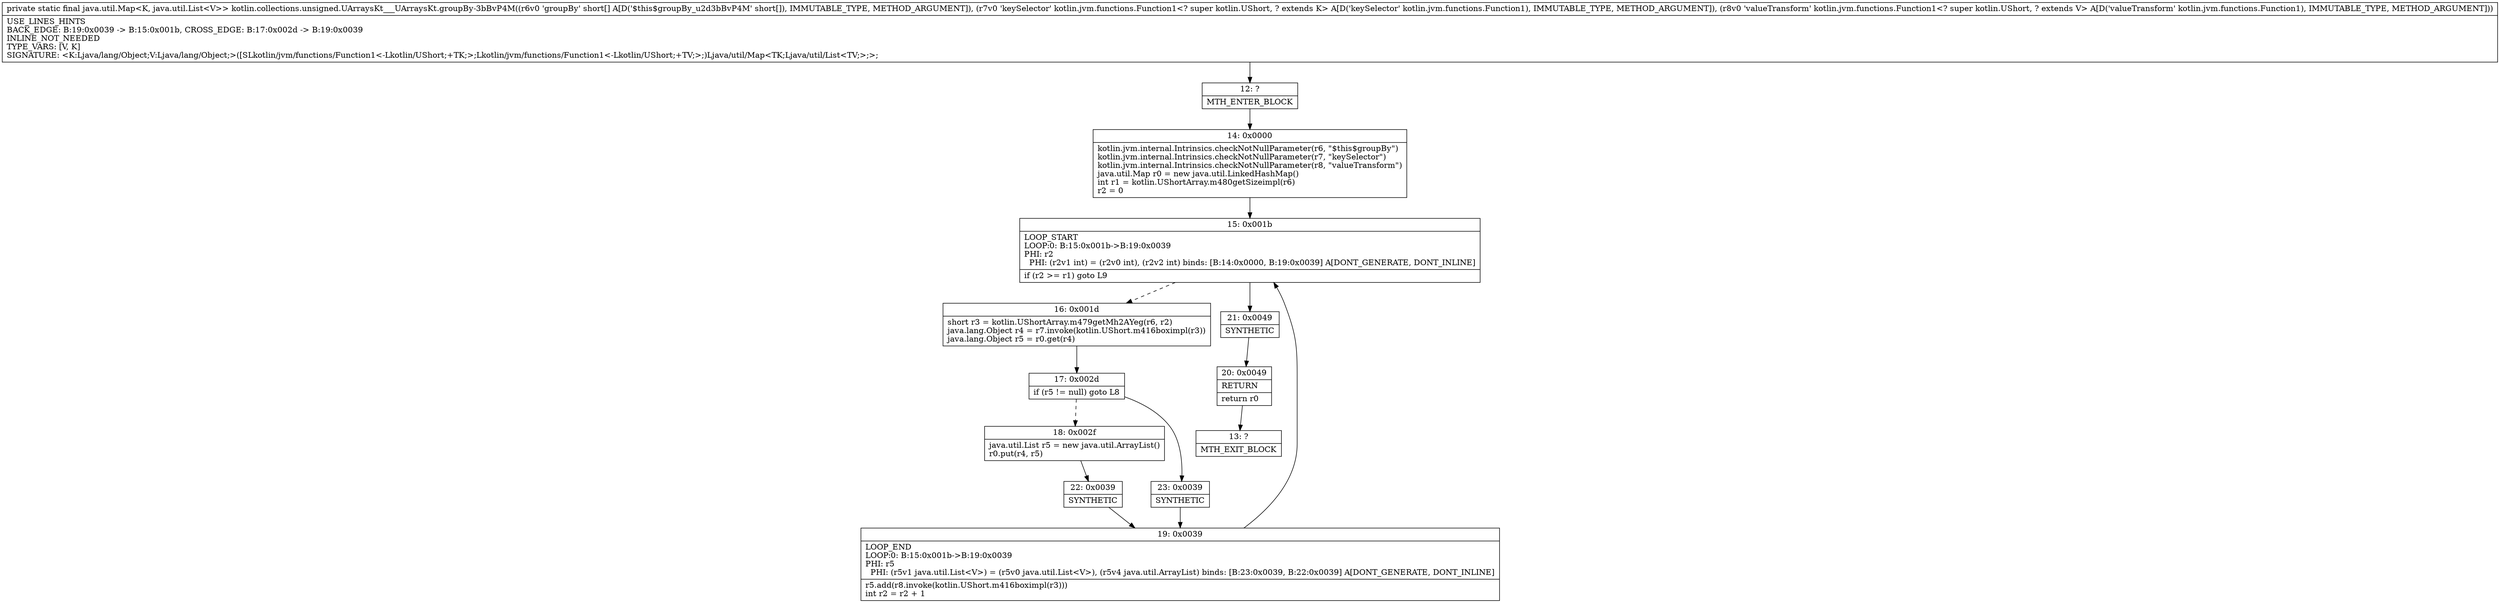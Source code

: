 digraph "CFG forkotlin.collections.unsigned.UArraysKt___UArraysKt.groupBy\-3bBvP4M([SLkotlin\/jvm\/functions\/Function1;Lkotlin\/jvm\/functions\/Function1;)Ljava\/util\/Map;" {
Node_12 [shape=record,label="{12\:\ ?|MTH_ENTER_BLOCK\l}"];
Node_14 [shape=record,label="{14\:\ 0x0000|kotlin.jvm.internal.Intrinsics.checkNotNullParameter(r6, \"$this$groupBy\")\lkotlin.jvm.internal.Intrinsics.checkNotNullParameter(r7, \"keySelector\")\lkotlin.jvm.internal.Intrinsics.checkNotNullParameter(r8, \"valueTransform\")\ljava.util.Map r0 = new java.util.LinkedHashMap()\lint r1 = kotlin.UShortArray.m480getSizeimpl(r6)\lr2 = 0\l}"];
Node_15 [shape=record,label="{15\:\ 0x001b|LOOP_START\lLOOP:0: B:15:0x001b\-\>B:19:0x0039\lPHI: r2 \l  PHI: (r2v1 int) = (r2v0 int), (r2v2 int) binds: [B:14:0x0000, B:19:0x0039] A[DONT_GENERATE, DONT_INLINE]\l|if (r2 \>= r1) goto L9\l}"];
Node_16 [shape=record,label="{16\:\ 0x001d|short r3 = kotlin.UShortArray.m479getMh2AYeg(r6, r2)\ljava.lang.Object r4 = r7.invoke(kotlin.UShort.m416boximpl(r3))\ljava.lang.Object r5 = r0.get(r4)\l}"];
Node_17 [shape=record,label="{17\:\ 0x002d|if (r5 != null) goto L8\l}"];
Node_18 [shape=record,label="{18\:\ 0x002f|java.util.List r5 = new java.util.ArrayList()\lr0.put(r4, r5)\l}"];
Node_22 [shape=record,label="{22\:\ 0x0039|SYNTHETIC\l}"];
Node_19 [shape=record,label="{19\:\ 0x0039|LOOP_END\lLOOP:0: B:15:0x001b\-\>B:19:0x0039\lPHI: r5 \l  PHI: (r5v1 java.util.List\<V\>) = (r5v0 java.util.List\<V\>), (r5v4 java.util.ArrayList) binds: [B:23:0x0039, B:22:0x0039] A[DONT_GENERATE, DONT_INLINE]\l|r5.add(r8.invoke(kotlin.UShort.m416boximpl(r3)))\lint r2 = r2 + 1\l}"];
Node_23 [shape=record,label="{23\:\ 0x0039|SYNTHETIC\l}"];
Node_21 [shape=record,label="{21\:\ 0x0049|SYNTHETIC\l}"];
Node_20 [shape=record,label="{20\:\ 0x0049|RETURN\l|return r0\l}"];
Node_13 [shape=record,label="{13\:\ ?|MTH_EXIT_BLOCK\l}"];
MethodNode[shape=record,label="{private static final java.util.Map\<K, java.util.List\<V\>\> kotlin.collections.unsigned.UArraysKt___UArraysKt.groupBy\-3bBvP4M((r6v0 'groupBy' short[] A[D('$this$groupBy_u2d3bBvP4M' short[]), IMMUTABLE_TYPE, METHOD_ARGUMENT]), (r7v0 'keySelector' kotlin.jvm.functions.Function1\<? super kotlin.UShort, ? extends K\> A[D('keySelector' kotlin.jvm.functions.Function1), IMMUTABLE_TYPE, METHOD_ARGUMENT]), (r8v0 'valueTransform' kotlin.jvm.functions.Function1\<? super kotlin.UShort, ? extends V\> A[D('valueTransform' kotlin.jvm.functions.Function1), IMMUTABLE_TYPE, METHOD_ARGUMENT]))  | USE_LINES_HINTS\lBACK_EDGE: B:19:0x0039 \-\> B:15:0x001b, CROSS_EDGE: B:17:0x002d \-\> B:19:0x0039\lINLINE_NOT_NEEDED\lTYPE_VARS: [V, K]\lSIGNATURE: \<K:Ljava\/lang\/Object;V:Ljava\/lang\/Object;\>([SLkotlin\/jvm\/functions\/Function1\<\-Lkotlin\/UShort;+TK;\>;Lkotlin\/jvm\/functions\/Function1\<\-Lkotlin\/UShort;+TV;\>;)Ljava\/util\/Map\<TK;Ljava\/util\/List\<TV;\>;\>;\l}"];
MethodNode -> Node_12;Node_12 -> Node_14;
Node_14 -> Node_15;
Node_15 -> Node_16[style=dashed];
Node_15 -> Node_21;
Node_16 -> Node_17;
Node_17 -> Node_18[style=dashed];
Node_17 -> Node_23;
Node_18 -> Node_22;
Node_22 -> Node_19;
Node_19 -> Node_15;
Node_23 -> Node_19;
Node_21 -> Node_20;
Node_20 -> Node_13;
}

